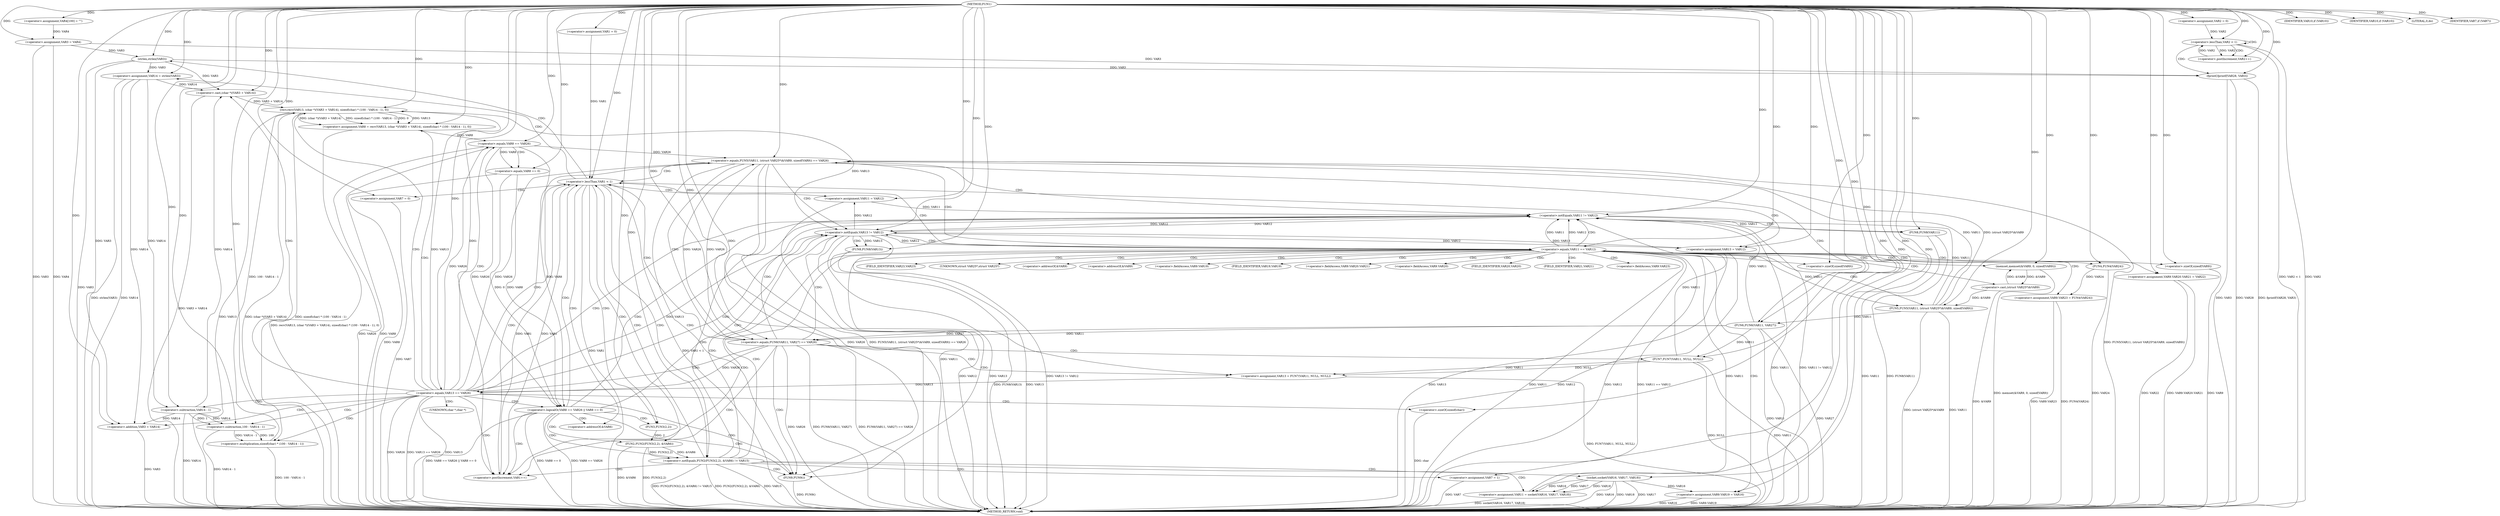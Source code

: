 digraph FUN1 {  
"1000100" [label = "(METHOD,FUN1)" ]
"1000295" [label = "(METHOD_RETURN,void)" ]
"1000106" [label = "(<operator>.assignment,VAR4[100] = \"\")" ]
"1000109" [label = "(<operator>.assignment,VAR3 = VAR4)" ]
"1000113" [label = "(<operator>.assignment,VAR1 = 0)" ]
"1000116" [label = "(<operator>.lessThan,VAR1 < 1)" ]
"1000119" [label = "(<operator>.postIncrement,VAR1++)" ]
"1000125" [label = "(<operator>.assignment,VAR7 = 0)" ]
"1000132" [label = "(<operator>.assignment,VAR11 = VAR12)" ]
"1000136" [label = "(<operator>.assignment,VAR13 = VAR12)" ]
"1000140" [label = "(<operator>.assignment,VAR14 = strlen(VAR3))" ]
"1000142" [label = "(strlen,strlen(VAR3))" ]
"1000147" [label = "(<operator>.notEquals,FUN2(FUN3(2,2), &VAR6) != VAR15)" ]
"1000148" [label = "(FUN2,FUN2(FUN3(2,2), &VAR6))" ]
"1000149" [label = "(FUN3,FUN3(2,2))" ]
"1000157" [label = "(<operator>.assignment,VAR7 = 1)" ]
"1000160" [label = "(<operator>.assignment,VAR11 = socket(VAR16, VAR17, VAR18))" ]
"1000162" [label = "(socket,socket(VAR16, VAR17, VAR18))" ]
"1000167" [label = "(<operator>.equals,VAR11 == VAR12)" ]
"1000172" [label = "(memset,memset(&VAR9, 0, sizeof(VAR9)))" ]
"1000176" [label = "(<operator>.sizeOf,sizeof(VAR9))" ]
"1000178" [label = "(<operator>.assignment,VAR9.VAR19 = VAR16)" ]
"1000183" [label = "(<operator>.assignment,VAR9.VAR20.VAR21 = VAR22)" ]
"1000190" [label = "(<operator>.assignment,VAR9.VAR23 = FUN4(VAR24))" ]
"1000194" [label = "(FUN4,FUN4(VAR24))" ]
"1000197" [label = "(<operator>.equals,FUN5(VAR11, (struct VAR25*)&VAR9, sizeof(VAR9)) == VAR26)" ]
"1000198" [label = "(FUN5,FUN5(VAR11, (struct VAR25*)&VAR9, sizeof(VAR9)))" ]
"1000200" [label = "(<operator>.cast,(struct VAR25*)&VAR9)" ]
"1000204" [label = "(<operator>.sizeOf,sizeof(VAR9))" ]
"1000210" [label = "(<operator>.equals,FUN6(VAR11, VAR27) == VAR26)" ]
"1000211" [label = "(FUN6,FUN6(VAR11, VAR27))" ]
"1000217" [label = "(<operator>.assignment,VAR13 = FUN7(VAR11, NULL, NULL))" ]
"1000219" [label = "(FUN7,FUN7(VAR11, NULL, NULL))" ]
"1000224" [label = "(<operator>.equals,VAR13 == VAR26)" ]
"1000229" [label = "(<operator>.assignment,VAR8 = recv(VAR13, (char *)(VAR3 + VAR14), sizeof(char) * (100 - VAR14 - 1), 0))" ]
"1000231" [label = "(recv,recv(VAR13, (char *)(VAR3 + VAR14), sizeof(char) * (100 - VAR14 - 1), 0))" ]
"1000233" [label = "(<operator>.cast,(char *)(VAR3 + VAR14))" ]
"1000235" [label = "(<operator>.addition,VAR3 + VAR14)" ]
"1000238" [label = "(<operator>.multiplication,sizeof(char) * (100 - VAR14 - 1))" ]
"1000239" [label = "(<operator>.sizeOf,sizeof(char))" ]
"1000241" [label = "(<operator>.subtraction,100 - VAR14 - 1)" ]
"1000243" [label = "(<operator>.subtraction,VAR14 - 1)" ]
"1000248" [label = "(<operator>.logicalOr,VAR8 == VAR26 || VAR8 == 0)" ]
"1000249" [label = "(<operator>.equals,VAR8 == VAR26)" ]
"1000252" [label = "(<operator>.equals,VAR8 == 0)" ]
"1000258" [label = "(IDENTIFIER,VAR10,if (VAR10))" ]
"1000261" [label = "(IDENTIFIER,VAR10,if (VAR10))" ]
"1000263" [label = "(LITERAL,0,do)" ]
"1000265" [label = "(<operator>.notEquals,VAR11 != VAR12)" ]
"1000269" [label = "(FUN8,FUN8(VAR11))" ]
"1000272" [label = "(<operator>.notEquals,VAR13 != VAR12)" ]
"1000276" [label = "(FUN8,FUN8(VAR13))" ]
"1000279" [label = "(IDENTIFIER,VAR7,if (VAR7))" ]
"1000281" [label = "(FUN9,FUN9())" ]
"1000283" [label = "(<operator>.assignment,VAR2 = 0)" ]
"1000286" [label = "(<operator>.lessThan,VAR2 < 1)" ]
"1000289" [label = "(<operator>.postIncrement,VAR2++)" ]
"1000292" [label = "(fprintf,fprintf(VAR28, VAR3))" ]
"1000152" [label = "(<operator>.addressOf,&VAR6)" ]
"1000173" [label = "(<operator>.addressOf,&VAR9)" ]
"1000179" [label = "(<operator>.fieldAccess,VAR9.VAR19)" ]
"1000181" [label = "(FIELD_IDENTIFIER,VAR19,VAR19)" ]
"1000184" [label = "(<operator>.fieldAccess,VAR9.VAR20.VAR21)" ]
"1000185" [label = "(<operator>.fieldAccess,VAR9.VAR20)" ]
"1000187" [label = "(FIELD_IDENTIFIER,VAR20,VAR20)" ]
"1000188" [label = "(FIELD_IDENTIFIER,VAR21,VAR21)" ]
"1000191" [label = "(<operator>.fieldAccess,VAR9.VAR23)" ]
"1000193" [label = "(FIELD_IDENTIFIER,VAR23,VAR23)" ]
"1000201" [label = "(UNKNOWN,struct VAR25*,struct VAR25*)" ]
"1000202" [label = "(<operator>.addressOf,&VAR9)" ]
"1000234" [label = "(UNKNOWN,char *,char *)" ]
  "1000292" -> "1000295"  [ label = "DDG: fprintf(VAR28, VAR3)"] 
  "1000178" -> "1000295"  [ label = "DDG: VAR9.VAR19"] 
  "1000265" -> "1000295"  [ label = "DDG: VAR11"] 
  "1000229" -> "1000295"  [ label = "DDG: recv(VAR13, (char *)(VAR3 + VAR14), sizeof(char) * (100 - VAR14 - 1), 0)"] 
  "1000178" -> "1000295"  [ label = "DDG: VAR16"] 
  "1000248" -> "1000295"  [ label = "DDG: VAR8 == VAR26 || VAR8 == 0"] 
  "1000116" -> "1000295"  [ label = "DDG: VAR1"] 
  "1000167" -> "1000295"  [ label = "DDG: VAR11"] 
  "1000286" -> "1000295"  [ label = "DDG: VAR2 < 1"] 
  "1000162" -> "1000295"  [ label = "DDG: VAR17"] 
  "1000125" -> "1000295"  [ label = "DDG: VAR7"] 
  "1000172" -> "1000295"  [ label = "DDG: memset(&VAR9, 0, sizeof(VAR9))"] 
  "1000140" -> "1000295"  [ label = "DDG: strlen(VAR3)"] 
  "1000224" -> "1000295"  [ label = "DDG: VAR13"] 
  "1000219" -> "1000295"  [ label = "DDG: NULL"] 
  "1000249" -> "1000295"  [ label = "DDG: VAR26"] 
  "1000190" -> "1000295"  [ label = "DDG: FUN4(VAR24)"] 
  "1000210" -> "1000295"  [ label = "DDG: FUN6(VAR11, VAR27) == VAR26"] 
  "1000292" -> "1000295"  [ label = "DDG: VAR3"] 
  "1000235" -> "1000295"  [ label = "DDG: VAR3"] 
  "1000231" -> "1000295"  [ label = "DDG: (char *)(VAR3 + VAR14)"] 
  "1000252" -> "1000295"  [ label = "DDG: VAR8"] 
  "1000167" -> "1000295"  [ label = "DDG: VAR12"] 
  "1000233" -> "1000295"  [ label = "DDG: VAR3 + VAR14"] 
  "1000292" -> "1000295"  [ label = "DDG: VAR28"] 
  "1000198" -> "1000295"  [ label = "DDG: (struct VAR25*)&VAR9"] 
  "1000286" -> "1000295"  [ label = "DDG: VAR2"] 
  "1000224" -> "1000295"  [ label = "DDG: VAR26"] 
  "1000217" -> "1000295"  [ label = "DDG: FUN7(VAR11, NULL, NULL)"] 
  "1000239" -> "1000295"  [ label = "DDG: char"] 
  "1000231" -> "1000295"  [ label = "DDG: sizeof(char) * (100 - VAR14 - 1)"] 
  "1000210" -> "1000295"  [ label = "DDG: VAR26"] 
  "1000183" -> "1000295"  [ label = "DDG: VAR22"] 
  "1000197" -> "1000295"  [ label = "DDG: VAR26"] 
  "1000140" -> "1000295"  [ label = "DDG: VAR14"] 
  "1000269" -> "1000295"  [ label = "DDG: FUN8(VAR11)"] 
  "1000194" -> "1000295"  [ label = "DDG: VAR24"] 
  "1000183" -> "1000295"  [ label = "DDG: VAR9.VAR20.VAR21"] 
  "1000148" -> "1000295"  [ label = "DDG: &VAR6"] 
  "1000265" -> "1000295"  [ label = "DDG: VAR11 != VAR12"] 
  "1000248" -> "1000295"  [ label = "DDG: VAR8 == 0"] 
  "1000157" -> "1000295"  [ label = "DDG: VAR7"] 
  "1000167" -> "1000295"  [ label = "DDG: VAR11 == VAR12"] 
  "1000190" -> "1000295"  [ label = "DDG: VAR9.VAR23"] 
  "1000272" -> "1000295"  [ label = "DDG: VAR12"] 
  "1000148" -> "1000295"  [ label = "DDG: FUN3(2,2)"] 
  "1000147" -> "1000295"  [ label = "DDG: FUN2(FUN3(2,2), &VAR6)"] 
  "1000276" -> "1000295"  [ label = "DDG: FUN8(VAR13)"] 
  "1000132" -> "1000295"  [ label = "DDG: VAR11"] 
  "1000211" -> "1000295"  [ label = "DDG: VAR11"] 
  "1000147" -> "1000295"  [ label = "DDG: VAR15"] 
  "1000197" -> "1000295"  [ label = "DDG: FUN5(VAR11, (struct VAR25*)&VAR9, sizeof(VAR9)) == VAR26"] 
  "1000198" -> "1000295"  [ label = "DDG: VAR11"] 
  "1000272" -> "1000295"  [ label = "DDG: VAR13"] 
  "1000231" -> "1000295"  [ label = "DDG: VAR13"] 
  "1000211" -> "1000295"  [ label = "DDG: VAR27"] 
  "1000210" -> "1000295"  [ label = "DDG: FUN6(VAR11, VAR27)"] 
  "1000281" -> "1000295"  [ label = "DDG: FUN9()"] 
  "1000109" -> "1000295"  [ label = "DDG: VAR3"] 
  "1000142" -> "1000295"  [ label = "DDG: VAR3"] 
  "1000276" -> "1000295"  [ label = "DDG: VAR13"] 
  "1000219" -> "1000295"  [ label = "DDG: VAR11"] 
  "1000243" -> "1000295"  [ label = "DDG: VAR14"] 
  "1000269" -> "1000295"  [ label = "DDG: VAR11"] 
  "1000249" -> "1000295"  [ label = "DDG: VAR8"] 
  "1000272" -> "1000295"  [ label = "DDG: VAR13 != VAR12"] 
  "1000136" -> "1000295"  [ label = "DDG: VAR12"] 
  "1000204" -> "1000295"  [ label = "DDG: VAR9"] 
  "1000162" -> "1000295"  [ label = "DDG: VAR16"] 
  "1000160" -> "1000295"  [ label = "DDG: socket(VAR16, VAR17, VAR18)"] 
  "1000238" -> "1000295"  [ label = "DDG: 100 - VAR14 - 1"] 
  "1000147" -> "1000295"  [ label = "DDG: FUN2(FUN3(2,2), &VAR6) != VAR15"] 
  "1000109" -> "1000295"  [ label = "DDG: VAR4"] 
  "1000116" -> "1000295"  [ label = "DDG: VAR1 < 1"] 
  "1000136" -> "1000295"  [ label = "DDG: VAR13"] 
  "1000241" -> "1000295"  [ label = "DDG: VAR14 - 1"] 
  "1000248" -> "1000295"  [ label = "DDG: VAR8 == VAR26"] 
  "1000224" -> "1000295"  [ label = "DDG: VAR13 == VAR26"] 
  "1000200" -> "1000295"  [ label = "DDG: &VAR9"] 
  "1000197" -> "1000295"  [ label = "DDG: FUN5(VAR11, (struct VAR25*)&VAR9, sizeof(VAR9))"] 
  "1000162" -> "1000295"  [ label = "DDG: VAR18"] 
  "1000100" -> "1000106"  [ label = "DDG: "] 
  "1000106" -> "1000109"  [ label = "DDG: VAR4"] 
  "1000100" -> "1000109"  [ label = "DDG: "] 
  "1000100" -> "1000113"  [ label = "DDG: "] 
  "1000113" -> "1000116"  [ label = "DDG: VAR1"] 
  "1000119" -> "1000116"  [ label = "DDG: VAR1"] 
  "1000100" -> "1000116"  [ label = "DDG: "] 
  "1000116" -> "1000119"  [ label = "DDG: VAR1"] 
  "1000100" -> "1000119"  [ label = "DDG: "] 
  "1000100" -> "1000125"  [ label = "DDG: "] 
  "1000272" -> "1000132"  [ label = "DDG: VAR12"] 
  "1000100" -> "1000132"  [ label = "DDG: "] 
  "1000100" -> "1000136"  [ label = "DDG: "] 
  "1000272" -> "1000136"  [ label = "DDG: VAR12"] 
  "1000142" -> "1000140"  [ label = "DDG: VAR3"] 
  "1000100" -> "1000140"  [ label = "DDG: "] 
  "1000109" -> "1000142"  [ label = "DDG: VAR3"] 
  "1000100" -> "1000142"  [ label = "DDG: "] 
  "1000148" -> "1000147"  [ label = "DDG: FUN3(2,2)"] 
  "1000148" -> "1000147"  [ label = "DDG: &VAR6"] 
  "1000149" -> "1000148"  [ label = "DDG: 2"] 
  "1000100" -> "1000149"  [ label = "DDG: "] 
  "1000100" -> "1000147"  [ label = "DDG: "] 
  "1000100" -> "1000157"  [ label = "DDG: "] 
  "1000162" -> "1000160"  [ label = "DDG: VAR16"] 
  "1000162" -> "1000160"  [ label = "DDG: VAR17"] 
  "1000162" -> "1000160"  [ label = "DDG: VAR18"] 
  "1000100" -> "1000160"  [ label = "DDG: "] 
  "1000100" -> "1000162"  [ label = "DDG: "] 
  "1000160" -> "1000167"  [ label = "DDG: VAR11"] 
  "1000100" -> "1000167"  [ label = "DDG: "] 
  "1000272" -> "1000167"  [ label = "DDG: VAR12"] 
  "1000200" -> "1000172"  [ label = "DDG: &VAR9"] 
  "1000100" -> "1000172"  [ label = "DDG: "] 
  "1000100" -> "1000176"  [ label = "DDG: "] 
  "1000162" -> "1000178"  [ label = "DDG: VAR16"] 
  "1000100" -> "1000178"  [ label = "DDG: "] 
  "1000100" -> "1000183"  [ label = "DDG: "] 
  "1000194" -> "1000190"  [ label = "DDG: VAR24"] 
  "1000100" -> "1000194"  [ label = "DDG: "] 
  "1000198" -> "1000197"  [ label = "DDG: VAR11"] 
  "1000198" -> "1000197"  [ label = "DDG: (struct VAR25*)&VAR9"] 
  "1000167" -> "1000198"  [ label = "DDG: VAR11"] 
  "1000100" -> "1000198"  [ label = "DDG: "] 
  "1000200" -> "1000198"  [ label = "DDG: &VAR9"] 
  "1000172" -> "1000200"  [ label = "DDG: &VAR9"] 
  "1000100" -> "1000204"  [ label = "DDG: "] 
  "1000249" -> "1000197"  [ label = "DDG: VAR26"] 
  "1000224" -> "1000197"  [ label = "DDG: VAR26"] 
  "1000210" -> "1000197"  [ label = "DDG: VAR26"] 
  "1000100" -> "1000197"  [ label = "DDG: "] 
  "1000211" -> "1000210"  [ label = "DDG: VAR11"] 
  "1000211" -> "1000210"  [ label = "DDG: VAR27"] 
  "1000198" -> "1000211"  [ label = "DDG: VAR11"] 
  "1000100" -> "1000211"  [ label = "DDG: "] 
  "1000197" -> "1000210"  [ label = "DDG: VAR26"] 
  "1000100" -> "1000210"  [ label = "DDG: "] 
  "1000219" -> "1000217"  [ label = "DDG: VAR11"] 
  "1000219" -> "1000217"  [ label = "DDG: NULL"] 
  "1000100" -> "1000217"  [ label = "DDG: "] 
  "1000211" -> "1000219"  [ label = "DDG: VAR11"] 
  "1000100" -> "1000219"  [ label = "DDG: "] 
  "1000217" -> "1000224"  [ label = "DDG: VAR13"] 
  "1000100" -> "1000224"  [ label = "DDG: "] 
  "1000210" -> "1000224"  [ label = "DDG: VAR26"] 
  "1000231" -> "1000229"  [ label = "DDG: VAR13"] 
  "1000231" -> "1000229"  [ label = "DDG: (char *)(VAR3 + VAR14)"] 
  "1000231" -> "1000229"  [ label = "DDG: sizeof(char) * (100 - VAR14 - 1)"] 
  "1000231" -> "1000229"  [ label = "DDG: 0"] 
  "1000100" -> "1000229"  [ label = "DDG: "] 
  "1000224" -> "1000231"  [ label = "DDG: VAR13"] 
  "1000100" -> "1000231"  [ label = "DDG: "] 
  "1000233" -> "1000231"  [ label = "DDG: VAR3 + VAR14"] 
  "1000142" -> "1000233"  [ label = "DDG: VAR3"] 
  "1000100" -> "1000233"  [ label = "DDG: "] 
  "1000140" -> "1000233"  [ label = "DDG: VAR14"] 
  "1000243" -> "1000233"  [ label = "DDG: VAR14"] 
  "1000142" -> "1000235"  [ label = "DDG: VAR3"] 
  "1000100" -> "1000235"  [ label = "DDG: "] 
  "1000140" -> "1000235"  [ label = "DDG: VAR14"] 
  "1000243" -> "1000235"  [ label = "DDG: VAR14"] 
  "1000238" -> "1000231"  [ label = "DDG: 100 - VAR14 - 1"] 
  "1000100" -> "1000238"  [ label = "DDG: "] 
  "1000100" -> "1000239"  [ label = "DDG: "] 
  "1000241" -> "1000238"  [ label = "DDG: 100"] 
  "1000241" -> "1000238"  [ label = "DDG: VAR14 - 1"] 
  "1000100" -> "1000241"  [ label = "DDG: "] 
  "1000243" -> "1000241"  [ label = "DDG: VAR14"] 
  "1000243" -> "1000241"  [ label = "DDG: 1"] 
  "1000100" -> "1000243"  [ label = "DDG: "] 
  "1000140" -> "1000243"  [ label = "DDG: VAR14"] 
  "1000249" -> "1000248"  [ label = "DDG: VAR8"] 
  "1000249" -> "1000248"  [ label = "DDG: VAR26"] 
  "1000229" -> "1000249"  [ label = "DDG: VAR8"] 
  "1000100" -> "1000249"  [ label = "DDG: "] 
  "1000224" -> "1000249"  [ label = "DDG: VAR26"] 
  "1000252" -> "1000248"  [ label = "DDG: VAR8"] 
  "1000252" -> "1000248"  [ label = "DDG: 0"] 
  "1000249" -> "1000252"  [ label = "DDG: VAR8"] 
  "1000100" -> "1000252"  [ label = "DDG: "] 
  "1000100" -> "1000258"  [ label = "DDG: "] 
  "1000100" -> "1000261"  [ label = "DDG: "] 
  "1000100" -> "1000263"  [ label = "DDG: "] 
  "1000167" -> "1000265"  [ label = "DDG: VAR11"] 
  "1000132" -> "1000265"  [ label = "DDG: VAR11"] 
  "1000211" -> "1000265"  [ label = "DDG: VAR11"] 
  "1000198" -> "1000265"  [ label = "DDG: VAR11"] 
  "1000219" -> "1000265"  [ label = "DDG: VAR11"] 
  "1000100" -> "1000265"  [ label = "DDG: "] 
  "1000167" -> "1000265"  [ label = "DDG: VAR12"] 
  "1000272" -> "1000265"  [ label = "DDG: VAR12"] 
  "1000265" -> "1000269"  [ label = "DDG: VAR11"] 
  "1000100" -> "1000269"  [ label = "DDG: "] 
  "1000224" -> "1000272"  [ label = "DDG: VAR13"] 
  "1000231" -> "1000272"  [ label = "DDG: VAR13"] 
  "1000136" -> "1000272"  [ label = "DDG: VAR13"] 
  "1000100" -> "1000272"  [ label = "DDG: "] 
  "1000265" -> "1000272"  [ label = "DDG: VAR12"] 
  "1000272" -> "1000276"  [ label = "DDG: VAR13"] 
  "1000100" -> "1000276"  [ label = "DDG: "] 
  "1000100" -> "1000279"  [ label = "DDG: "] 
  "1000100" -> "1000281"  [ label = "DDG: "] 
  "1000100" -> "1000283"  [ label = "DDG: "] 
  "1000283" -> "1000286"  [ label = "DDG: VAR2"] 
  "1000289" -> "1000286"  [ label = "DDG: VAR2"] 
  "1000100" -> "1000286"  [ label = "DDG: "] 
  "1000286" -> "1000289"  [ label = "DDG: VAR2"] 
  "1000100" -> "1000289"  [ label = "DDG: "] 
  "1000100" -> "1000292"  [ label = "DDG: "] 
  "1000109" -> "1000292"  [ label = "DDG: VAR3"] 
  "1000142" -> "1000292"  [ label = "DDG: VAR3"] 
  "1000116" -> "1000125"  [ label = "CDG: "] 
  "1000116" -> "1000142"  [ label = "CDG: "] 
  "1000116" -> "1000148"  [ label = "CDG: "] 
  "1000116" -> "1000149"  [ label = "CDG: "] 
  "1000116" -> "1000132"  [ label = "CDG: "] 
  "1000116" -> "1000152"  [ label = "CDG: "] 
  "1000116" -> "1000136"  [ label = "CDG: "] 
  "1000116" -> "1000147"  [ label = "CDG: "] 
  "1000116" -> "1000140"  [ label = "CDG: "] 
  "1000147" -> "1000157"  [ label = "CDG: "] 
  "1000147" -> "1000167"  [ label = "CDG: "] 
  "1000147" -> "1000160"  [ label = "CDG: "] 
  "1000147" -> "1000162"  [ label = "CDG: "] 
  "1000147" -> "1000116"  [ label = "CDG: "] 
  "1000147" -> "1000265"  [ label = "CDG: "] 
  "1000147" -> "1000119"  [ label = "CDG: "] 
  "1000147" -> "1000272"  [ label = "CDG: "] 
  "1000147" -> "1000281"  [ label = "CDG: "] 
  "1000167" -> "1000200"  [ label = "CDG: "] 
  "1000167" -> "1000191"  [ label = "CDG: "] 
  "1000167" -> "1000197"  [ label = "CDG: "] 
  "1000167" -> "1000183"  [ label = "CDG: "] 
  "1000167" -> "1000204"  [ label = "CDG: "] 
  "1000167" -> "1000188"  [ label = "CDG: "] 
  "1000167" -> "1000190"  [ label = "CDG: "] 
  "1000167" -> "1000201"  [ label = "CDG: "] 
  "1000167" -> "1000179"  [ label = "CDG: "] 
  "1000167" -> "1000194"  [ label = "CDG: "] 
  "1000167" -> "1000176"  [ label = "CDG: "] 
  "1000167" -> "1000198"  [ label = "CDG: "] 
  "1000167" -> "1000187"  [ label = "CDG: "] 
  "1000167" -> "1000185"  [ label = "CDG: "] 
  "1000167" -> "1000172"  [ label = "CDG: "] 
  "1000167" -> "1000178"  [ label = "CDG: "] 
  "1000167" -> "1000173"  [ label = "CDG: "] 
  "1000167" -> "1000202"  [ label = "CDG: "] 
  "1000167" -> "1000193"  [ label = "CDG: "] 
  "1000167" -> "1000184"  [ label = "CDG: "] 
  "1000167" -> "1000181"  [ label = "CDG: "] 
  "1000167" -> "1000116"  [ label = "CDG: "] 
  "1000167" -> "1000265"  [ label = "CDG: "] 
  "1000167" -> "1000119"  [ label = "CDG: "] 
  "1000167" -> "1000272"  [ label = "CDG: "] 
  "1000167" -> "1000281"  [ label = "CDG: "] 
  "1000197" -> "1000211"  [ label = "CDG: "] 
  "1000197" -> "1000210"  [ label = "CDG: "] 
  "1000197" -> "1000116"  [ label = "CDG: "] 
  "1000197" -> "1000265"  [ label = "CDG: "] 
  "1000197" -> "1000119"  [ label = "CDG: "] 
  "1000197" -> "1000272"  [ label = "CDG: "] 
  "1000197" -> "1000281"  [ label = "CDG: "] 
  "1000210" -> "1000219"  [ label = "CDG: "] 
  "1000210" -> "1000224"  [ label = "CDG: "] 
  "1000210" -> "1000217"  [ label = "CDG: "] 
  "1000210" -> "1000116"  [ label = "CDG: "] 
  "1000210" -> "1000265"  [ label = "CDG: "] 
  "1000210" -> "1000119"  [ label = "CDG: "] 
  "1000210" -> "1000272"  [ label = "CDG: "] 
  "1000210" -> "1000281"  [ label = "CDG: "] 
  "1000224" -> "1000238"  [ label = "CDG: "] 
  "1000224" -> "1000233"  [ label = "CDG: "] 
  "1000224" -> "1000243"  [ label = "CDG: "] 
  "1000224" -> "1000235"  [ label = "CDG: "] 
  "1000224" -> "1000248"  [ label = "CDG: "] 
  "1000224" -> "1000239"  [ label = "CDG: "] 
  "1000224" -> "1000229"  [ label = "CDG: "] 
  "1000224" -> "1000234"  [ label = "CDG: "] 
  "1000224" -> "1000249"  [ label = "CDG: "] 
  "1000224" -> "1000231"  [ label = "CDG: "] 
  "1000224" -> "1000241"  [ label = "CDG: "] 
  "1000224" -> "1000116"  [ label = "CDG: "] 
  "1000224" -> "1000265"  [ label = "CDG: "] 
  "1000224" -> "1000119"  [ label = "CDG: "] 
  "1000224" -> "1000272"  [ label = "CDG: "] 
  "1000224" -> "1000281"  [ label = "CDG: "] 
  "1000248" -> "1000148"  [ label = "CDG: "] 
  "1000248" -> "1000149"  [ label = "CDG: "] 
  "1000248" -> "1000116"  [ label = "CDG: "] 
  "1000248" -> "1000265"  [ label = "CDG: "] 
  "1000248" -> "1000152"  [ label = "CDG: "] 
  "1000248" -> "1000119"  [ label = "CDG: "] 
  "1000248" -> "1000272"  [ label = "CDG: "] 
  "1000248" -> "1000147"  [ label = "CDG: "] 
  "1000248" -> "1000281"  [ label = "CDG: "] 
  "1000249" -> "1000252"  [ label = "CDG: "] 
  "1000265" -> "1000269"  [ label = "CDG: "] 
  "1000272" -> "1000276"  [ label = "CDG: "] 
  "1000286" -> "1000289"  [ label = "CDG: "] 
  "1000286" -> "1000292"  [ label = "CDG: "] 
  "1000286" -> "1000286"  [ label = "CDG: "] 
}

